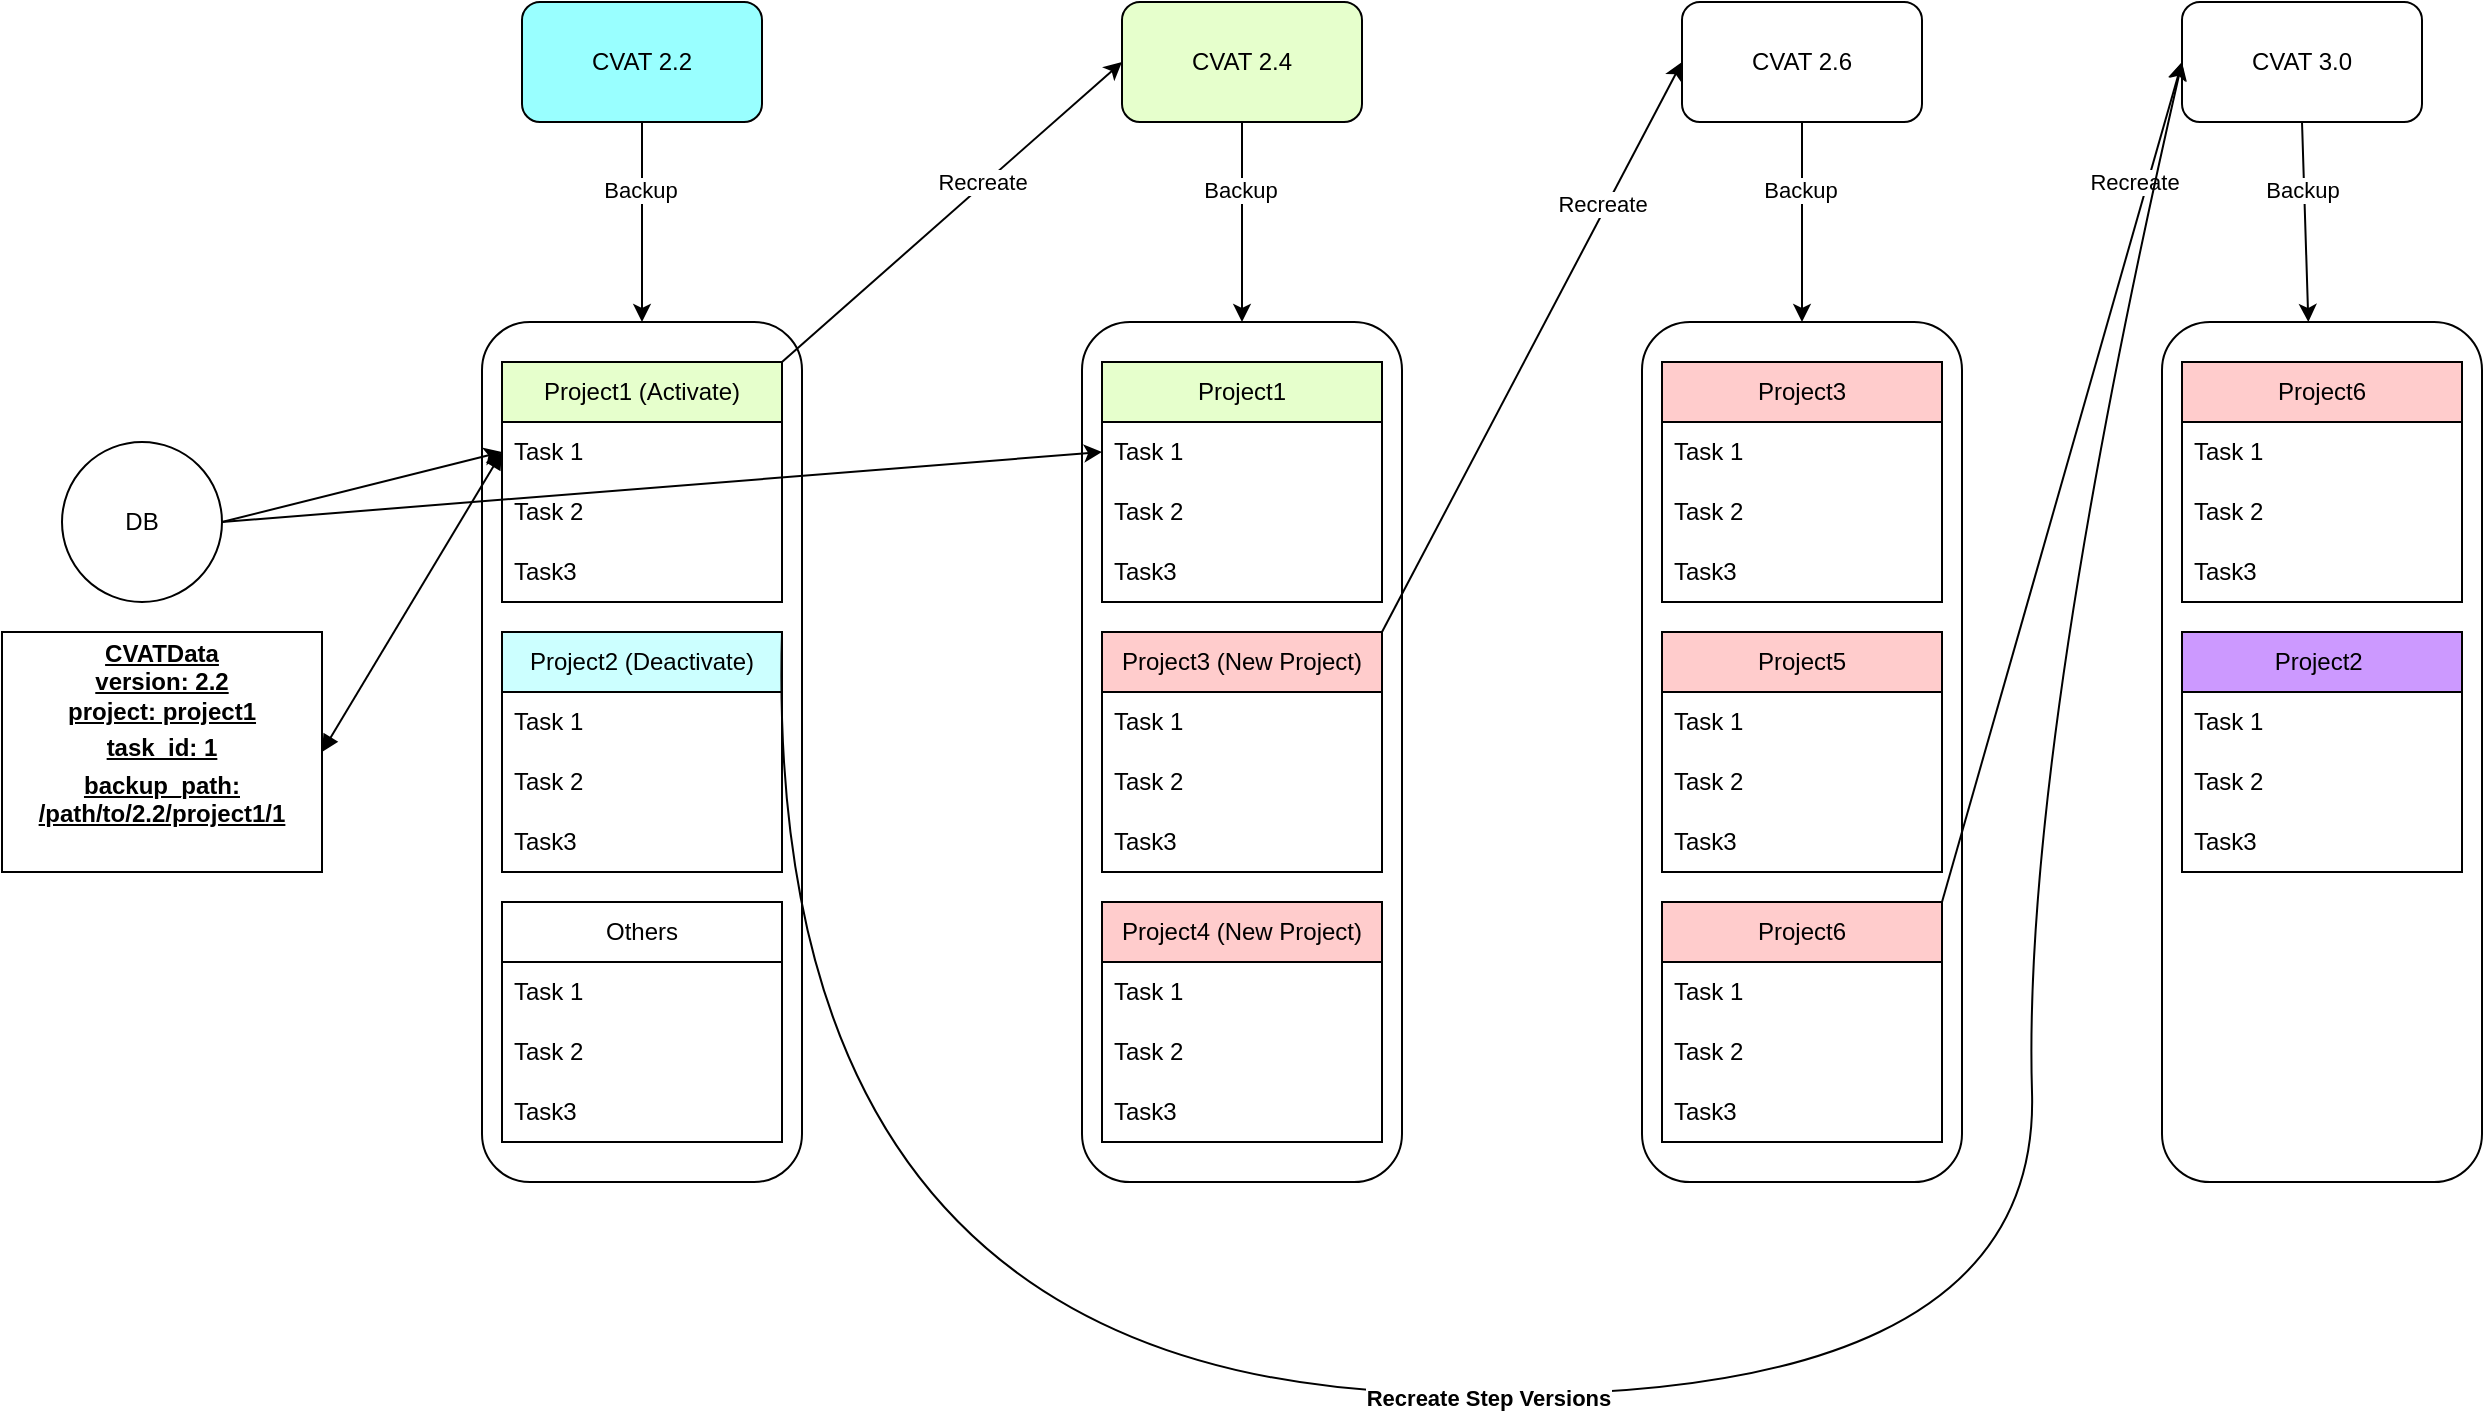 <mxfile version="21.6.5" type="github">
  <diagram name="Page-1" id="kNPuEdnh6KubsLImNy_3">
    <mxGraphModel dx="2440" dy="930" grid="1" gridSize="10" guides="1" tooltips="1" connect="1" arrows="1" fold="1" page="1" pageScale="1" pageWidth="850" pageHeight="1100" math="0" shadow="0">
      <root>
        <mxCell id="0" />
        <mxCell id="1" parent="0" />
        <mxCell id="QylYmnA2Q5zucuHS8ZUh-1" value="CVAT 2.2" style="rounded=1;whiteSpace=wrap;html=1;fillColor=#99FFFF;" vertex="1" parent="1">
          <mxGeometry x="-30" y="170" width="120" height="60" as="geometry" />
        </mxCell>
        <mxCell id="QylYmnA2Q5zucuHS8ZUh-2" value="CVAT 2.4" style="rounded=1;whiteSpace=wrap;html=1;fillColor=#E6FFCC;" vertex="1" parent="1">
          <mxGeometry x="270" y="170" width="120" height="60" as="geometry" />
        </mxCell>
        <mxCell id="QylYmnA2Q5zucuHS8ZUh-3" value="CVAT 2.6" style="rounded=1;whiteSpace=wrap;html=1;" vertex="1" parent="1">
          <mxGeometry x="550" y="170" width="120" height="60" as="geometry" />
        </mxCell>
        <mxCell id="QylYmnA2Q5zucuHS8ZUh-4" value="CVAT 3.0" style="rounded=1;whiteSpace=wrap;html=1;" vertex="1" parent="1">
          <mxGeometry x="800" y="170" width="120" height="60" as="geometry" />
        </mxCell>
        <mxCell id="QylYmnA2Q5zucuHS8ZUh-5" value="" style="rounded=1;whiteSpace=wrap;html=1;" vertex="1" parent="1">
          <mxGeometry x="-50" y="330" width="160" height="430" as="geometry" />
        </mxCell>
        <mxCell id="QylYmnA2Q5zucuHS8ZUh-7" value="Project1 (Activate)" style="swimlane;fontStyle=0;childLayout=stackLayout;horizontal=1;startSize=30;horizontalStack=0;resizeParent=1;resizeParentMax=0;resizeLast=0;collapsible=1;marginBottom=0;whiteSpace=wrap;html=1;fillColor=#E6FFCC;" vertex="1" parent="1">
          <mxGeometry x="-40" y="350" width="140" height="120" as="geometry" />
        </mxCell>
        <mxCell id="QylYmnA2Q5zucuHS8ZUh-8" value="Task 1" style="text;strokeColor=none;fillColor=none;align=left;verticalAlign=middle;spacingLeft=4;spacingRight=4;overflow=hidden;points=[[0,0.5],[1,0.5]];portConstraint=eastwest;rotatable=0;whiteSpace=wrap;html=1;" vertex="1" parent="QylYmnA2Q5zucuHS8ZUh-7">
          <mxGeometry y="30" width="140" height="30" as="geometry" />
        </mxCell>
        <mxCell id="QylYmnA2Q5zucuHS8ZUh-9" value="Task 2" style="text;strokeColor=none;fillColor=none;align=left;verticalAlign=middle;spacingLeft=4;spacingRight=4;overflow=hidden;points=[[0,0.5],[1,0.5]];portConstraint=eastwest;rotatable=0;whiteSpace=wrap;html=1;" vertex="1" parent="QylYmnA2Q5zucuHS8ZUh-7">
          <mxGeometry y="60" width="140" height="30" as="geometry" />
        </mxCell>
        <mxCell id="QylYmnA2Q5zucuHS8ZUh-10" value="Task3" style="text;strokeColor=none;fillColor=none;align=left;verticalAlign=middle;spacingLeft=4;spacingRight=4;overflow=hidden;points=[[0,0.5],[1,0.5]];portConstraint=eastwest;rotatable=0;whiteSpace=wrap;html=1;" vertex="1" parent="QylYmnA2Q5zucuHS8ZUh-7">
          <mxGeometry y="90" width="140" height="30" as="geometry" />
        </mxCell>
        <mxCell id="QylYmnA2Q5zucuHS8ZUh-11" value="Project2 (Deactivate)" style="swimlane;fontStyle=0;childLayout=stackLayout;horizontal=1;startSize=30;horizontalStack=0;resizeParent=1;resizeParentMax=0;resizeLast=0;collapsible=1;marginBottom=0;whiteSpace=wrap;html=1;fillColor=#CCFFFF;" vertex="1" parent="1">
          <mxGeometry x="-40" y="485" width="140" height="120" as="geometry" />
        </mxCell>
        <mxCell id="QylYmnA2Q5zucuHS8ZUh-12" value="Task 1" style="text;strokeColor=none;fillColor=none;align=left;verticalAlign=middle;spacingLeft=4;spacingRight=4;overflow=hidden;points=[[0,0.5],[1,0.5]];portConstraint=eastwest;rotatable=0;whiteSpace=wrap;html=1;" vertex="1" parent="QylYmnA2Q5zucuHS8ZUh-11">
          <mxGeometry y="30" width="140" height="30" as="geometry" />
        </mxCell>
        <mxCell id="QylYmnA2Q5zucuHS8ZUh-13" value="Task 2" style="text;strokeColor=none;fillColor=none;align=left;verticalAlign=middle;spacingLeft=4;spacingRight=4;overflow=hidden;points=[[0,0.5],[1,0.5]];portConstraint=eastwest;rotatable=0;whiteSpace=wrap;html=1;" vertex="1" parent="QylYmnA2Q5zucuHS8ZUh-11">
          <mxGeometry y="60" width="140" height="30" as="geometry" />
        </mxCell>
        <mxCell id="QylYmnA2Q5zucuHS8ZUh-14" value="Task3" style="text;strokeColor=none;fillColor=none;align=left;verticalAlign=middle;spacingLeft=4;spacingRight=4;overflow=hidden;points=[[0,0.5],[1,0.5]];portConstraint=eastwest;rotatable=0;whiteSpace=wrap;html=1;" vertex="1" parent="QylYmnA2Q5zucuHS8ZUh-11">
          <mxGeometry y="90" width="140" height="30" as="geometry" />
        </mxCell>
        <mxCell id="QylYmnA2Q5zucuHS8ZUh-15" value="Others" style="swimlane;fontStyle=0;childLayout=stackLayout;horizontal=1;startSize=30;horizontalStack=0;resizeParent=1;resizeParentMax=0;resizeLast=0;collapsible=1;marginBottom=0;whiteSpace=wrap;html=1;" vertex="1" parent="1">
          <mxGeometry x="-40" y="620" width="140" height="120" as="geometry" />
        </mxCell>
        <mxCell id="QylYmnA2Q5zucuHS8ZUh-16" value="Task 1" style="text;strokeColor=none;fillColor=none;align=left;verticalAlign=middle;spacingLeft=4;spacingRight=4;overflow=hidden;points=[[0,0.5],[1,0.5]];portConstraint=eastwest;rotatable=0;whiteSpace=wrap;html=1;" vertex="1" parent="QylYmnA2Q5zucuHS8ZUh-15">
          <mxGeometry y="30" width="140" height="30" as="geometry" />
        </mxCell>
        <mxCell id="QylYmnA2Q5zucuHS8ZUh-17" value="Task 2" style="text;strokeColor=none;fillColor=none;align=left;verticalAlign=middle;spacingLeft=4;spacingRight=4;overflow=hidden;points=[[0,0.5],[1,0.5]];portConstraint=eastwest;rotatable=0;whiteSpace=wrap;html=1;" vertex="1" parent="QylYmnA2Q5zucuHS8ZUh-15">
          <mxGeometry y="60" width="140" height="30" as="geometry" />
        </mxCell>
        <mxCell id="QylYmnA2Q5zucuHS8ZUh-18" value="Task3" style="text;strokeColor=none;fillColor=none;align=left;verticalAlign=middle;spacingLeft=4;spacingRight=4;overflow=hidden;points=[[0,0.5],[1,0.5]];portConstraint=eastwest;rotatable=0;whiteSpace=wrap;html=1;" vertex="1" parent="QylYmnA2Q5zucuHS8ZUh-15">
          <mxGeometry y="90" width="140" height="30" as="geometry" />
        </mxCell>
        <mxCell id="QylYmnA2Q5zucuHS8ZUh-19" value="" style="rounded=1;whiteSpace=wrap;html=1;" vertex="1" parent="1">
          <mxGeometry x="250" y="330" width="160" height="430" as="geometry" />
        </mxCell>
        <mxCell id="QylYmnA2Q5zucuHS8ZUh-20" value="Project1" style="swimlane;fontStyle=0;childLayout=stackLayout;horizontal=1;startSize=30;horizontalStack=0;resizeParent=1;resizeParentMax=0;resizeLast=0;collapsible=1;marginBottom=0;whiteSpace=wrap;html=1;fillColor=#E6FFCC;" vertex="1" parent="1">
          <mxGeometry x="260" y="350" width="140" height="120" as="geometry" />
        </mxCell>
        <mxCell id="QylYmnA2Q5zucuHS8ZUh-21" value="Task 1" style="text;strokeColor=none;fillColor=none;align=left;verticalAlign=middle;spacingLeft=4;spacingRight=4;overflow=hidden;points=[[0,0.5],[1,0.5]];portConstraint=eastwest;rotatable=0;whiteSpace=wrap;html=1;" vertex="1" parent="QylYmnA2Q5zucuHS8ZUh-20">
          <mxGeometry y="30" width="140" height="30" as="geometry" />
        </mxCell>
        <mxCell id="QylYmnA2Q5zucuHS8ZUh-22" value="Task 2" style="text;strokeColor=none;fillColor=none;align=left;verticalAlign=middle;spacingLeft=4;spacingRight=4;overflow=hidden;points=[[0,0.5],[1,0.5]];portConstraint=eastwest;rotatable=0;whiteSpace=wrap;html=1;" vertex="1" parent="QylYmnA2Q5zucuHS8ZUh-20">
          <mxGeometry y="60" width="140" height="30" as="geometry" />
        </mxCell>
        <mxCell id="QylYmnA2Q5zucuHS8ZUh-23" value="Task3" style="text;strokeColor=none;fillColor=none;align=left;verticalAlign=middle;spacingLeft=4;spacingRight=4;overflow=hidden;points=[[0,0.5],[1,0.5]];portConstraint=eastwest;rotatable=0;whiteSpace=wrap;html=1;" vertex="1" parent="QylYmnA2Q5zucuHS8ZUh-20">
          <mxGeometry y="90" width="140" height="30" as="geometry" />
        </mxCell>
        <mxCell id="QylYmnA2Q5zucuHS8ZUh-24" value="Project3 (New Project)" style="swimlane;fontStyle=0;childLayout=stackLayout;horizontal=1;startSize=30;horizontalStack=0;resizeParent=1;resizeParentMax=0;resizeLast=0;collapsible=1;marginBottom=0;whiteSpace=wrap;html=1;fillColor=#FFCCCC;" vertex="1" parent="1">
          <mxGeometry x="260" y="485" width="140" height="120" as="geometry" />
        </mxCell>
        <mxCell id="QylYmnA2Q5zucuHS8ZUh-25" value="Task 1" style="text;strokeColor=none;fillColor=none;align=left;verticalAlign=middle;spacingLeft=4;spacingRight=4;overflow=hidden;points=[[0,0.5],[1,0.5]];portConstraint=eastwest;rotatable=0;whiteSpace=wrap;html=1;" vertex="1" parent="QylYmnA2Q5zucuHS8ZUh-24">
          <mxGeometry y="30" width="140" height="30" as="geometry" />
        </mxCell>
        <mxCell id="QylYmnA2Q5zucuHS8ZUh-26" value="Task 2" style="text;strokeColor=none;fillColor=none;align=left;verticalAlign=middle;spacingLeft=4;spacingRight=4;overflow=hidden;points=[[0,0.5],[1,0.5]];portConstraint=eastwest;rotatable=0;whiteSpace=wrap;html=1;" vertex="1" parent="QylYmnA2Q5zucuHS8ZUh-24">
          <mxGeometry y="60" width="140" height="30" as="geometry" />
        </mxCell>
        <mxCell id="QylYmnA2Q5zucuHS8ZUh-27" value="Task3" style="text;strokeColor=none;fillColor=none;align=left;verticalAlign=middle;spacingLeft=4;spacingRight=4;overflow=hidden;points=[[0,0.5],[1,0.5]];portConstraint=eastwest;rotatable=0;whiteSpace=wrap;html=1;" vertex="1" parent="QylYmnA2Q5zucuHS8ZUh-24">
          <mxGeometry y="90" width="140" height="30" as="geometry" />
        </mxCell>
        <mxCell id="QylYmnA2Q5zucuHS8ZUh-28" value="DB" style="ellipse;whiteSpace=wrap;html=1;aspect=fixed;" vertex="1" parent="1">
          <mxGeometry x="-260" y="390" width="80" height="80" as="geometry" />
        </mxCell>
        <mxCell id="QylYmnA2Q5zucuHS8ZUh-29" value="" style="endArrow=classic;html=1;rounded=0;exitX=1;exitY=0.5;exitDx=0;exitDy=0;entryX=0;entryY=0.5;entryDx=0;entryDy=0;" edge="1" parent="1" source="QylYmnA2Q5zucuHS8ZUh-28" target="QylYmnA2Q5zucuHS8ZUh-8">
          <mxGeometry width="50" height="50" relative="1" as="geometry">
            <mxPoint x="200" y="520" as="sourcePoint" />
            <mxPoint x="250" y="470" as="targetPoint" />
          </mxGeometry>
        </mxCell>
        <mxCell id="QylYmnA2Q5zucuHS8ZUh-30" value="" style="endArrow=classic;html=1;rounded=0;entryX=0;entryY=0.5;entryDx=0;entryDy=0;exitX=1;exitY=0.5;exitDx=0;exitDy=0;" edge="1" parent="1" source="QylYmnA2Q5zucuHS8ZUh-28" target="QylYmnA2Q5zucuHS8ZUh-21">
          <mxGeometry width="50" height="50" relative="1" as="geometry">
            <mxPoint x="-140" y="500" as="sourcePoint" />
            <mxPoint x="250" y="470" as="targetPoint" />
          </mxGeometry>
        </mxCell>
        <mxCell id="QylYmnA2Q5zucuHS8ZUh-31" value="" style="endArrow=classic;html=1;rounded=0;exitX=1;exitY=0;exitDx=0;exitDy=0;entryX=0;entryY=0.5;entryDx=0;entryDy=0;" edge="1" parent="1" source="QylYmnA2Q5zucuHS8ZUh-7" target="QylYmnA2Q5zucuHS8ZUh-2">
          <mxGeometry width="50" height="50" relative="1" as="geometry">
            <mxPoint x="210" y="520" as="sourcePoint" />
            <mxPoint x="260" y="470" as="targetPoint" />
          </mxGeometry>
        </mxCell>
        <mxCell id="QylYmnA2Q5zucuHS8ZUh-32" value="Recreate" style="edgeLabel;html=1;align=center;verticalAlign=middle;resizable=0;points=[];" vertex="1" connectable="0" parent="QylYmnA2Q5zucuHS8ZUh-31">
          <mxGeometry x="-0.075" y="1" relative="1" as="geometry">
            <mxPoint x="22" y="-20" as="offset" />
          </mxGeometry>
        </mxCell>
        <mxCell id="QylYmnA2Q5zucuHS8ZUh-33" value="" style="endArrow=classic;html=1;rounded=0;exitX=0.5;exitY=1;exitDx=0;exitDy=0;entryX=0.5;entryY=0;entryDx=0;entryDy=0;" edge="1" parent="1" source="QylYmnA2Q5zucuHS8ZUh-1" target="QylYmnA2Q5zucuHS8ZUh-5">
          <mxGeometry width="50" height="50" relative="1" as="geometry">
            <mxPoint x="210" y="360" as="sourcePoint" />
            <mxPoint x="260" y="310" as="targetPoint" />
          </mxGeometry>
        </mxCell>
        <mxCell id="QylYmnA2Q5zucuHS8ZUh-34" value="Backup" style="edgeLabel;html=1;align=center;verticalAlign=middle;resizable=0;points=[];" vertex="1" connectable="0" parent="QylYmnA2Q5zucuHS8ZUh-33">
          <mxGeometry x="-0.32" y="-1" relative="1" as="geometry">
            <mxPoint as="offset" />
          </mxGeometry>
        </mxCell>
        <mxCell id="QylYmnA2Q5zucuHS8ZUh-35" value="" style="endArrow=classic;html=1;rounded=0;exitX=0.5;exitY=1;exitDx=0;exitDy=0;entryX=0.5;entryY=0;entryDx=0;entryDy=0;" edge="1" parent="1" source="QylYmnA2Q5zucuHS8ZUh-2" target="QylYmnA2Q5zucuHS8ZUh-19">
          <mxGeometry width="50" height="50" relative="1" as="geometry">
            <mxPoint x="40" y="240" as="sourcePoint" />
            <mxPoint x="40" y="340" as="targetPoint" />
          </mxGeometry>
        </mxCell>
        <mxCell id="QylYmnA2Q5zucuHS8ZUh-36" value="Backup" style="edgeLabel;html=1;align=center;verticalAlign=middle;resizable=0;points=[];" vertex="1" connectable="0" parent="QylYmnA2Q5zucuHS8ZUh-35">
          <mxGeometry x="-0.32" y="-1" relative="1" as="geometry">
            <mxPoint as="offset" />
          </mxGeometry>
        </mxCell>
        <mxCell id="QylYmnA2Q5zucuHS8ZUh-37" value="Project4 (New Project)" style="swimlane;fontStyle=0;childLayout=stackLayout;horizontal=1;startSize=30;horizontalStack=0;resizeParent=1;resizeParentMax=0;resizeLast=0;collapsible=1;marginBottom=0;whiteSpace=wrap;html=1;fillColor=#FFCCCC;" vertex="1" parent="1">
          <mxGeometry x="260" y="620" width="140" height="120" as="geometry" />
        </mxCell>
        <mxCell id="QylYmnA2Q5zucuHS8ZUh-38" value="Task 1" style="text;strokeColor=none;fillColor=none;align=left;verticalAlign=middle;spacingLeft=4;spacingRight=4;overflow=hidden;points=[[0,0.5],[1,0.5]];portConstraint=eastwest;rotatable=0;whiteSpace=wrap;html=1;" vertex="1" parent="QylYmnA2Q5zucuHS8ZUh-37">
          <mxGeometry y="30" width="140" height="30" as="geometry" />
        </mxCell>
        <mxCell id="QylYmnA2Q5zucuHS8ZUh-39" value="Task 2" style="text;strokeColor=none;fillColor=none;align=left;verticalAlign=middle;spacingLeft=4;spacingRight=4;overflow=hidden;points=[[0,0.5],[1,0.5]];portConstraint=eastwest;rotatable=0;whiteSpace=wrap;html=1;" vertex="1" parent="QylYmnA2Q5zucuHS8ZUh-37">
          <mxGeometry y="60" width="140" height="30" as="geometry" />
        </mxCell>
        <mxCell id="QylYmnA2Q5zucuHS8ZUh-40" value="Task3" style="text;strokeColor=none;fillColor=none;align=left;verticalAlign=middle;spacingLeft=4;spacingRight=4;overflow=hidden;points=[[0,0.5],[1,0.5]];portConstraint=eastwest;rotatable=0;whiteSpace=wrap;html=1;" vertex="1" parent="QylYmnA2Q5zucuHS8ZUh-37">
          <mxGeometry y="90" width="140" height="30" as="geometry" />
        </mxCell>
        <mxCell id="QylYmnA2Q5zucuHS8ZUh-41" value="" style="endArrow=classic;html=1;rounded=0;exitX=0.5;exitY=1;exitDx=0;exitDy=0;entryX=0.5;entryY=0;entryDx=0;entryDy=0;" edge="1" parent="1" source="QylYmnA2Q5zucuHS8ZUh-3" target="QylYmnA2Q5zucuHS8ZUh-43">
          <mxGeometry width="50" height="50" relative="1" as="geometry">
            <mxPoint x="340" y="240" as="sourcePoint" />
            <mxPoint x="590" y="330" as="targetPoint" />
          </mxGeometry>
        </mxCell>
        <mxCell id="QylYmnA2Q5zucuHS8ZUh-42" value="Backup" style="edgeLabel;html=1;align=center;verticalAlign=middle;resizable=0;points=[];" vertex="1" connectable="0" parent="QylYmnA2Q5zucuHS8ZUh-41">
          <mxGeometry x="-0.32" y="-1" relative="1" as="geometry">
            <mxPoint as="offset" />
          </mxGeometry>
        </mxCell>
        <mxCell id="QylYmnA2Q5zucuHS8ZUh-43" value="" style="rounded=1;whiteSpace=wrap;html=1;" vertex="1" parent="1">
          <mxGeometry x="530" y="330" width="160" height="430" as="geometry" />
        </mxCell>
        <mxCell id="QylYmnA2Q5zucuHS8ZUh-44" value="" style="endArrow=classic;html=1;rounded=0;entryX=0;entryY=0.5;entryDx=0;entryDy=0;exitX=1;exitY=0;exitDx=0;exitDy=0;" edge="1" parent="1" source="QylYmnA2Q5zucuHS8ZUh-24" target="QylYmnA2Q5zucuHS8ZUh-3">
          <mxGeometry width="50" height="50" relative="1" as="geometry">
            <mxPoint x="340" y="530" as="sourcePoint" />
            <mxPoint x="510" y="270" as="targetPoint" />
          </mxGeometry>
        </mxCell>
        <mxCell id="QylYmnA2Q5zucuHS8ZUh-45" value="Recreate" style="edgeLabel;html=1;align=center;verticalAlign=middle;resizable=0;points=[];" vertex="1" connectable="0" parent="QylYmnA2Q5zucuHS8ZUh-44">
          <mxGeometry x="0.122" y="-2" relative="1" as="geometry">
            <mxPoint x="24" y="-55" as="offset" />
          </mxGeometry>
        </mxCell>
        <mxCell id="QylYmnA2Q5zucuHS8ZUh-46" value="Project3" style="swimlane;fontStyle=0;childLayout=stackLayout;horizontal=1;startSize=30;horizontalStack=0;resizeParent=1;resizeParentMax=0;resizeLast=0;collapsible=1;marginBottom=0;whiteSpace=wrap;html=1;fillColor=#FFCCCC;" vertex="1" parent="1">
          <mxGeometry x="540" y="350" width="140" height="120" as="geometry" />
        </mxCell>
        <mxCell id="QylYmnA2Q5zucuHS8ZUh-47" value="Task 1" style="text;strokeColor=none;fillColor=none;align=left;verticalAlign=middle;spacingLeft=4;spacingRight=4;overflow=hidden;points=[[0,0.5],[1,0.5]];portConstraint=eastwest;rotatable=0;whiteSpace=wrap;html=1;" vertex="1" parent="QylYmnA2Q5zucuHS8ZUh-46">
          <mxGeometry y="30" width="140" height="30" as="geometry" />
        </mxCell>
        <mxCell id="QylYmnA2Q5zucuHS8ZUh-48" value="Task 2" style="text;strokeColor=none;fillColor=none;align=left;verticalAlign=middle;spacingLeft=4;spacingRight=4;overflow=hidden;points=[[0,0.5],[1,0.5]];portConstraint=eastwest;rotatable=0;whiteSpace=wrap;html=1;" vertex="1" parent="QylYmnA2Q5zucuHS8ZUh-46">
          <mxGeometry y="60" width="140" height="30" as="geometry" />
        </mxCell>
        <mxCell id="QylYmnA2Q5zucuHS8ZUh-49" value="Task3" style="text;strokeColor=none;fillColor=none;align=left;verticalAlign=middle;spacingLeft=4;spacingRight=4;overflow=hidden;points=[[0,0.5],[1,0.5]];portConstraint=eastwest;rotatable=0;whiteSpace=wrap;html=1;" vertex="1" parent="QylYmnA2Q5zucuHS8ZUh-46">
          <mxGeometry y="90" width="140" height="30" as="geometry" />
        </mxCell>
        <mxCell id="QylYmnA2Q5zucuHS8ZUh-50" value="Project5" style="swimlane;fontStyle=0;childLayout=stackLayout;horizontal=1;startSize=30;horizontalStack=0;resizeParent=1;resizeParentMax=0;resizeLast=0;collapsible=1;marginBottom=0;whiteSpace=wrap;html=1;fillColor=#FFCCCC;" vertex="1" parent="1">
          <mxGeometry x="540" y="485" width="140" height="120" as="geometry" />
        </mxCell>
        <mxCell id="QylYmnA2Q5zucuHS8ZUh-51" value="Task 1" style="text;strokeColor=none;fillColor=none;align=left;verticalAlign=middle;spacingLeft=4;spacingRight=4;overflow=hidden;points=[[0,0.5],[1,0.5]];portConstraint=eastwest;rotatable=0;whiteSpace=wrap;html=1;" vertex="1" parent="QylYmnA2Q5zucuHS8ZUh-50">
          <mxGeometry y="30" width="140" height="30" as="geometry" />
        </mxCell>
        <mxCell id="QylYmnA2Q5zucuHS8ZUh-52" value="Task 2" style="text;strokeColor=none;fillColor=none;align=left;verticalAlign=middle;spacingLeft=4;spacingRight=4;overflow=hidden;points=[[0,0.5],[1,0.5]];portConstraint=eastwest;rotatable=0;whiteSpace=wrap;html=1;" vertex="1" parent="QylYmnA2Q5zucuHS8ZUh-50">
          <mxGeometry y="60" width="140" height="30" as="geometry" />
        </mxCell>
        <mxCell id="QylYmnA2Q5zucuHS8ZUh-53" value="Task3" style="text;strokeColor=none;fillColor=none;align=left;verticalAlign=middle;spacingLeft=4;spacingRight=4;overflow=hidden;points=[[0,0.5],[1,0.5]];portConstraint=eastwest;rotatable=0;whiteSpace=wrap;html=1;" vertex="1" parent="QylYmnA2Q5zucuHS8ZUh-50">
          <mxGeometry y="90" width="140" height="30" as="geometry" />
        </mxCell>
        <mxCell id="QylYmnA2Q5zucuHS8ZUh-54" value="Project6" style="swimlane;fontStyle=0;childLayout=stackLayout;horizontal=1;startSize=30;horizontalStack=0;resizeParent=1;resizeParentMax=0;resizeLast=0;collapsible=1;marginBottom=0;whiteSpace=wrap;html=1;fillColor=#FFCCCC;" vertex="1" parent="1">
          <mxGeometry x="540" y="620" width="140" height="120" as="geometry" />
        </mxCell>
        <mxCell id="QylYmnA2Q5zucuHS8ZUh-55" value="Task 1" style="text;strokeColor=none;fillColor=none;align=left;verticalAlign=middle;spacingLeft=4;spacingRight=4;overflow=hidden;points=[[0,0.5],[1,0.5]];portConstraint=eastwest;rotatable=0;whiteSpace=wrap;html=1;" vertex="1" parent="QylYmnA2Q5zucuHS8ZUh-54">
          <mxGeometry y="30" width="140" height="30" as="geometry" />
        </mxCell>
        <mxCell id="QylYmnA2Q5zucuHS8ZUh-56" value="Task 2" style="text;strokeColor=none;fillColor=none;align=left;verticalAlign=middle;spacingLeft=4;spacingRight=4;overflow=hidden;points=[[0,0.5],[1,0.5]];portConstraint=eastwest;rotatable=0;whiteSpace=wrap;html=1;" vertex="1" parent="QylYmnA2Q5zucuHS8ZUh-54">
          <mxGeometry y="60" width="140" height="30" as="geometry" />
        </mxCell>
        <mxCell id="QylYmnA2Q5zucuHS8ZUh-57" value="Task3" style="text;strokeColor=none;fillColor=none;align=left;verticalAlign=middle;spacingLeft=4;spacingRight=4;overflow=hidden;points=[[0,0.5],[1,0.5]];portConstraint=eastwest;rotatable=0;whiteSpace=wrap;html=1;" vertex="1" parent="QylYmnA2Q5zucuHS8ZUh-54">
          <mxGeometry y="90" width="140" height="30" as="geometry" />
        </mxCell>
        <mxCell id="QylYmnA2Q5zucuHS8ZUh-59" value="" style="rounded=1;whiteSpace=wrap;html=1;" vertex="1" parent="1">
          <mxGeometry x="790" y="330" width="160" height="430" as="geometry" />
        </mxCell>
        <mxCell id="QylYmnA2Q5zucuHS8ZUh-60" value="" style="endArrow=classic;html=1;rounded=0;exitX=0.5;exitY=1;exitDx=0;exitDy=0;" edge="1" parent="1" source="QylYmnA2Q5zucuHS8ZUh-4" target="QylYmnA2Q5zucuHS8ZUh-59">
          <mxGeometry width="50" height="50" relative="1" as="geometry">
            <mxPoint x="640" y="240" as="sourcePoint" />
            <mxPoint x="640" y="340" as="targetPoint" />
          </mxGeometry>
        </mxCell>
        <mxCell id="QylYmnA2Q5zucuHS8ZUh-61" value="Backup" style="edgeLabel;html=1;align=center;verticalAlign=middle;resizable=0;points=[];" vertex="1" connectable="0" parent="QylYmnA2Q5zucuHS8ZUh-60">
          <mxGeometry x="-0.32" y="-1" relative="1" as="geometry">
            <mxPoint as="offset" />
          </mxGeometry>
        </mxCell>
        <mxCell id="QylYmnA2Q5zucuHS8ZUh-62" value="" style="endArrow=classic;html=1;rounded=0;exitX=1;exitY=0;exitDx=0;exitDy=0;entryX=0;entryY=0.5;entryDx=0;entryDy=0;" edge="1" parent="1" source="QylYmnA2Q5zucuHS8ZUh-54" target="QylYmnA2Q5zucuHS8ZUh-4">
          <mxGeometry width="50" height="50" relative="1" as="geometry">
            <mxPoint x="300" y="570" as="sourcePoint" />
            <mxPoint x="350" y="520" as="targetPoint" />
          </mxGeometry>
        </mxCell>
        <mxCell id="QylYmnA2Q5zucuHS8ZUh-63" value="Recreate" style="edgeLabel;html=1;align=center;verticalAlign=middle;resizable=0;points=[];" vertex="1" connectable="0" parent="QylYmnA2Q5zucuHS8ZUh-62">
          <mxGeometry x="0.022" y="1" relative="1" as="geometry">
            <mxPoint x="35" y="-146" as="offset" />
          </mxGeometry>
        </mxCell>
        <mxCell id="QylYmnA2Q5zucuHS8ZUh-64" value="Project6" style="swimlane;fontStyle=0;childLayout=stackLayout;horizontal=1;startSize=30;horizontalStack=0;resizeParent=1;resizeParentMax=0;resizeLast=0;collapsible=1;marginBottom=0;whiteSpace=wrap;html=1;fillColor=#FFCCCC;" vertex="1" parent="1">
          <mxGeometry x="800" y="350" width="140" height="120" as="geometry" />
        </mxCell>
        <mxCell id="QylYmnA2Q5zucuHS8ZUh-65" value="Task 1" style="text;strokeColor=none;fillColor=none;align=left;verticalAlign=middle;spacingLeft=4;spacingRight=4;overflow=hidden;points=[[0,0.5],[1,0.5]];portConstraint=eastwest;rotatable=0;whiteSpace=wrap;html=1;" vertex="1" parent="QylYmnA2Q5zucuHS8ZUh-64">
          <mxGeometry y="30" width="140" height="30" as="geometry" />
        </mxCell>
        <mxCell id="QylYmnA2Q5zucuHS8ZUh-66" value="Task 2" style="text;strokeColor=none;fillColor=none;align=left;verticalAlign=middle;spacingLeft=4;spacingRight=4;overflow=hidden;points=[[0,0.5],[1,0.5]];portConstraint=eastwest;rotatable=0;whiteSpace=wrap;html=1;" vertex="1" parent="QylYmnA2Q5zucuHS8ZUh-64">
          <mxGeometry y="60" width="140" height="30" as="geometry" />
        </mxCell>
        <mxCell id="QylYmnA2Q5zucuHS8ZUh-67" value="Task3" style="text;strokeColor=none;fillColor=none;align=left;verticalAlign=middle;spacingLeft=4;spacingRight=4;overflow=hidden;points=[[0,0.5],[1,0.5]];portConstraint=eastwest;rotatable=0;whiteSpace=wrap;html=1;" vertex="1" parent="QylYmnA2Q5zucuHS8ZUh-64">
          <mxGeometry y="90" width="140" height="30" as="geometry" />
        </mxCell>
        <mxCell id="QylYmnA2Q5zucuHS8ZUh-68" value="" style="curved=1;endArrow=classic;html=1;rounded=0;exitX=1;exitY=0;exitDx=0;exitDy=0;entryX=0;entryY=0.5;entryDx=0;entryDy=0;" edge="1" parent="1" source="QylYmnA2Q5zucuHS8ZUh-11" target="QylYmnA2Q5zucuHS8ZUh-4">
          <mxGeometry width="50" height="50" relative="1" as="geometry">
            <mxPoint x="300" y="570" as="sourcePoint" />
            <mxPoint x="790" y="210" as="targetPoint" />
            <Array as="points">
              <mxPoint x="90" y="850" />
              <mxPoint x="730" y="880" />
              <mxPoint x="720" y="550" />
            </Array>
          </mxGeometry>
        </mxCell>
        <mxCell id="QylYmnA2Q5zucuHS8ZUh-69" value="&lt;b&gt;Recreate Step Versions&lt;/b&gt;" style="edgeLabel;html=1;align=center;verticalAlign=middle;resizable=0;points=[];" vertex="1" connectable="0" parent="QylYmnA2Q5zucuHS8ZUh-68">
          <mxGeometry x="-0.141" y="-1" relative="1" as="geometry">
            <mxPoint as="offset" />
          </mxGeometry>
        </mxCell>
        <mxCell id="QylYmnA2Q5zucuHS8ZUh-70" value="Project2&amp;nbsp;" style="swimlane;fontStyle=0;childLayout=stackLayout;horizontal=1;startSize=30;horizontalStack=0;resizeParent=1;resizeParentMax=0;resizeLast=0;collapsible=1;marginBottom=0;whiteSpace=wrap;html=1;fillColor=#CC99FF;" vertex="1" parent="1">
          <mxGeometry x="800" y="485" width="140" height="120" as="geometry" />
        </mxCell>
        <mxCell id="QylYmnA2Q5zucuHS8ZUh-71" value="Task 1" style="text;strokeColor=none;fillColor=none;align=left;verticalAlign=middle;spacingLeft=4;spacingRight=4;overflow=hidden;points=[[0,0.5],[1,0.5]];portConstraint=eastwest;rotatable=0;whiteSpace=wrap;html=1;" vertex="1" parent="QylYmnA2Q5zucuHS8ZUh-70">
          <mxGeometry y="30" width="140" height="30" as="geometry" />
        </mxCell>
        <mxCell id="QylYmnA2Q5zucuHS8ZUh-72" value="Task 2" style="text;strokeColor=none;fillColor=none;align=left;verticalAlign=middle;spacingLeft=4;spacingRight=4;overflow=hidden;points=[[0,0.5],[1,0.5]];portConstraint=eastwest;rotatable=0;whiteSpace=wrap;html=1;" vertex="1" parent="QylYmnA2Q5zucuHS8ZUh-70">
          <mxGeometry y="60" width="140" height="30" as="geometry" />
        </mxCell>
        <mxCell id="QylYmnA2Q5zucuHS8ZUh-73" value="Task3" style="text;strokeColor=none;fillColor=none;align=left;verticalAlign=middle;spacingLeft=4;spacingRight=4;overflow=hidden;points=[[0,0.5],[1,0.5]];portConstraint=eastwest;rotatable=0;whiteSpace=wrap;html=1;" vertex="1" parent="QylYmnA2Q5zucuHS8ZUh-70">
          <mxGeometry y="90" width="140" height="30" as="geometry" />
        </mxCell>
        <mxCell id="QylYmnA2Q5zucuHS8ZUh-78" value="&lt;p style=&quot;margin:0px;margin-top:4px;text-align:center;text-decoration:underline;&quot;&gt;&lt;b&gt;CVATData&lt;br&gt;version: 2.2&lt;br&gt;project: project1&lt;/b&gt;&lt;/p&gt;&lt;p style=&quot;margin:0px;margin-top:4px;text-align:center;text-decoration:underline;&quot;&gt;&lt;b&gt;task_id: 1&lt;/b&gt;&lt;/p&gt;&lt;p style=&quot;margin:0px;margin-top:4px;text-align:center;text-decoration:underline;&quot;&gt;&lt;b&gt;backup_path: /path/to/2.2/project1/1&lt;br&gt;&lt;/b&gt;&lt;/p&gt;" style="verticalAlign=top;align=left;overflow=fill;fontSize=12;fontFamily=Helvetica;html=1;whiteSpace=wrap;" vertex="1" parent="1">
          <mxGeometry x="-290" y="485" width="160" height="120" as="geometry" />
        </mxCell>
        <mxCell id="QylYmnA2Q5zucuHS8ZUh-79" value="" style="endArrow=block;startArrow=block;endFill=1;startFill=1;html=1;rounded=0;exitX=1;exitY=0.5;exitDx=0;exitDy=0;entryX=0;entryY=0.5;entryDx=0;entryDy=0;" edge="1" parent="1" source="QylYmnA2Q5zucuHS8ZUh-78" target="QylYmnA2Q5zucuHS8ZUh-8">
          <mxGeometry width="160" relative="1" as="geometry">
            <mxPoint x="-200" y="500" as="sourcePoint" />
            <mxPoint x="-40" y="500" as="targetPoint" />
          </mxGeometry>
        </mxCell>
      </root>
    </mxGraphModel>
  </diagram>
</mxfile>
